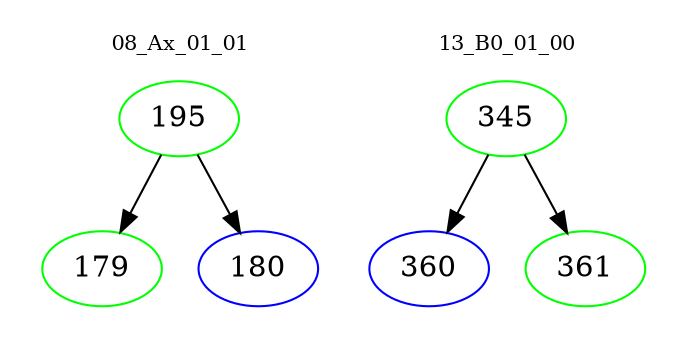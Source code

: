 digraph{
subgraph cluster_0 {
color = white
label = "08_Ax_01_01";
fontsize=10;
T0_195 [label="195", color="green"]
T0_195 -> T0_179 [color="black"]
T0_179 [label="179", color="green"]
T0_195 -> T0_180 [color="black"]
T0_180 [label="180", color="blue"]
}
subgraph cluster_1 {
color = white
label = "13_B0_01_00";
fontsize=10;
T1_345 [label="345", color="green"]
T1_345 -> T1_360 [color="black"]
T1_360 [label="360", color="blue"]
T1_345 -> T1_361 [color="black"]
T1_361 [label="361", color="green"]
}
}
